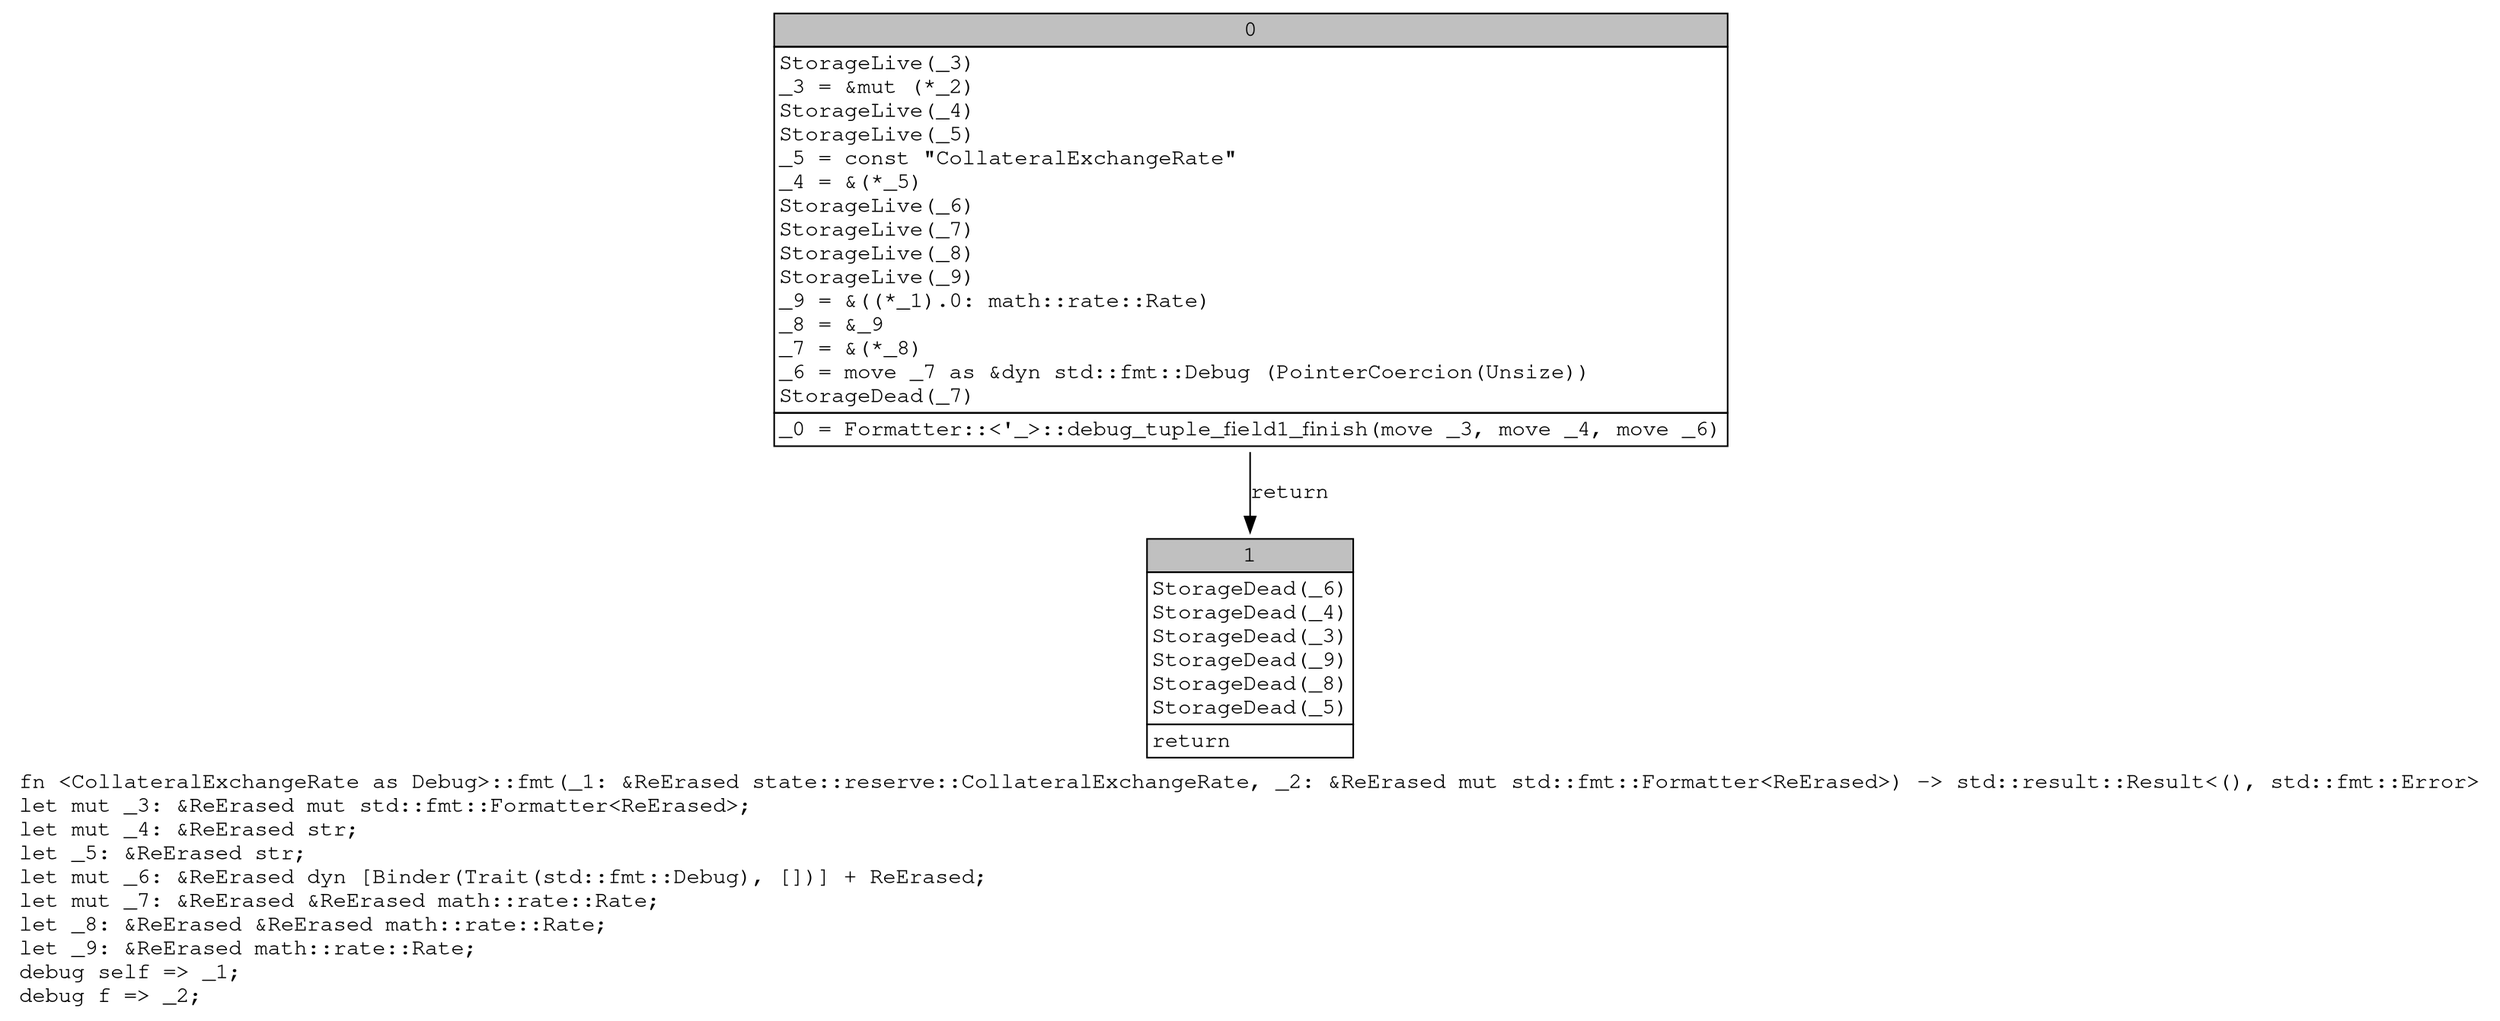 digraph Mir_0_2363 {
    graph [fontname="Courier, monospace"];
    node [fontname="Courier, monospace"];
    edge [fontname="Courier, monospace"];
    label=<fn &lt;CollateralExchangeRate as Debug&gt;::fmt(_1: &amp;ReErased state::reserve::CollateralExchangeRate, _2: &amp;ReErased mut std::fmt::Formatter&lt;ReErased&gt;) -&gt; std::result::Result&lt;(), std::fmt::Error&gt;<br align="left"/>let mut _3: &amp;ReErased mut std::fmt::Formatter&lt;ReErased&gt;;<br align="left"/>let mut _4: &amp;ReErased str;<br align="left"/>let _5: &amp;ReErased str;<br align="left"/>let mut _6: &amp;ReErased dyn [Binder(Trait(std::fmt::Debug), [])] + ReErased;<br align="left"/>let mut _7: &amp;ReErased &amp;ReErased math::rate::Rate;<br align="left"/>let _8: &amp;ReErased &amp;ReErased math::rate::Rate;<br align="left"/>let _9: &amp;ReErased math::rate::Rate;<br align="left"/>debug self =&gt; _1;<br align="left"/>debug f =&gt; _2;<br align="left"/>>;
    bb0__0_2363 [shape="none", label=<<table border="0" cellborder="1" cellspacing="0"><tr><td bgcolor="gray" align="center" colspan="1">0</td></tr><tr><td align="left" balign="left">StorageLive(_3)<br/>_3 = &amp;mut (*_2)<br/>StorageLive(_4)<br/>StorageLive(_5)<br/>_5 = const &quot;CollateralExchangeRate&quot;<br/>_4 = &amp;(*_5)<br/>StorageLive(_6)<br/>StorageLive(_7)<br/>StorageLive(_8)<br/>StorageLive(_9)<br/>_9 = &amp;((*_1).0: math::rate::Rate)<br/>_8 = &amp;_9<br/>_7 = &amp;(*_8)<br/>_6 = move _7 as &amp;dyn std::fmt::Debug (PointerCoercion(Unsize))<br/>StorageDead(_7)<br/></td></tr><tr><td align="left">_0 = Formatter::&lt;'_&gt;::debug_tuple_field1_finish(move _3, move _4, move _6)</td></tr></table>>];
    bb1__0_2363 [shape="none", label=<<table border="0" cellborder="1" cellspacing="0"><tr><td bgcolor="gray" align="center" colspan="1">1</td></tr><tr><td align="left" balign="left">StorageDead(_6)<br/>StorageDead(_4)<br/>StorageDead(_3)<br/>StorageDead(_9)<br/>StorageDead(_8)<br/>StorageDead(_5)<br/></td></tr><tr><td align="left">return</td></tr></table>>];
    bb0__0_2363 -> bb1__0_2363 [label="return"];
}
